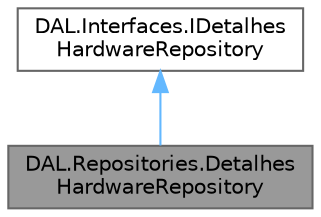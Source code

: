 digraph "DAL.Repositories.DetalhesHardwareRepository"
{
 // LATEX_PDF_SIZE
  bgcolor="transparent";
  edge [fontname=Helvetica,fontsize=10,labelfontname=Helvetica,labelfontsize=10];
  node [fontname=Helvetica,fontsize=10,shape=box,height=0.2,width=0.4];
  Node1 [id="Node000001",label="DAL.Repositories.Detalhes\lHardwareRepository",height=0.2,width=0.4,color="gray40", fillcolor="grey60", style="filled", fontcolor="black",tooltip=" "];
  Node2 -> Node1 [id="edge1_Node000001_Node000002",dir="back",color="steelblue1",style="solid",tooltip=" "];
  Node2 [id="Node000002",label="DAL.Interfaces.IDetalhes\lHardwareRepository",height=0.2,width=0.4,color="gray40", fillcolor="white", style="filled",URL="$interface_d_a_l_1_1_interfaces_1_1_i_detalhes_hardware_repository.html",tooltip=" "];
}
